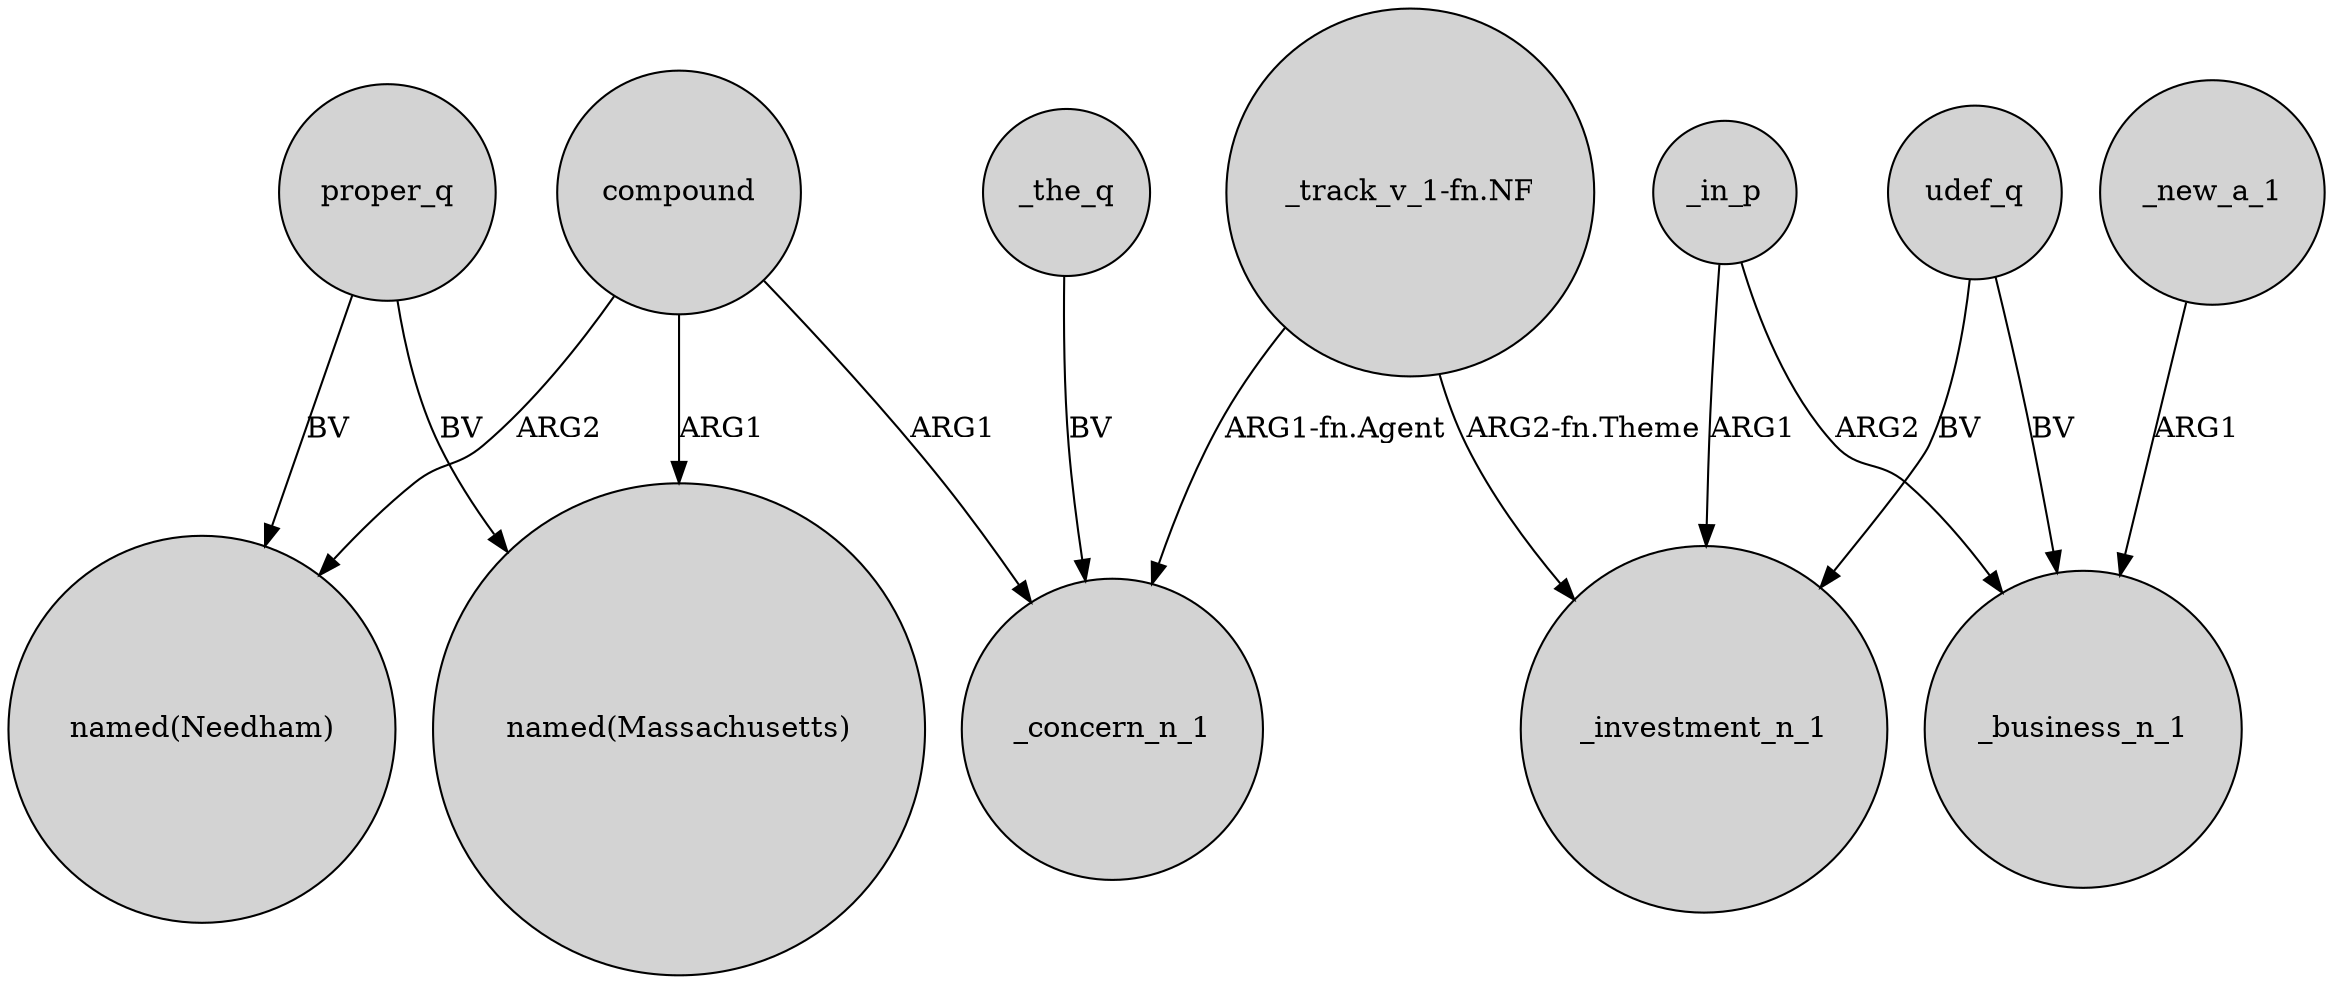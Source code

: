 digraph {
	node [shape=circle style=filled]
	proper_q -> "named(Massachusetts)" [label=BV]
	proper_q -> "named(Needham)" [label=BV]
	udef_q -> _investment_n_1 [label=BV]
	compound -> "named(Needham)" [label=ARG2]
	_in_p -> _business_n_1 [label=ARG2]
	udef_q -> _business_n_1 [label=BV]
	"_track_v_1-fn.NF" -> _concern_n_1 [label="ARG1-fn.Agent"]
	compound -> "named(Massachusetts)" [label=ARG1]
	_new_a_1 -> _business_n_1 [label=ARG1]
	_in_p -> _investment_n_1 [label=ARG1]
	compound -> _concern_n_1 [label=ARG1]
	"_track_v_1-fn.NF" -> _investment_n_1 [label="ARG2-fn.Theme"]
	_the_q -> _concern_n_1 [label=BV]
}

